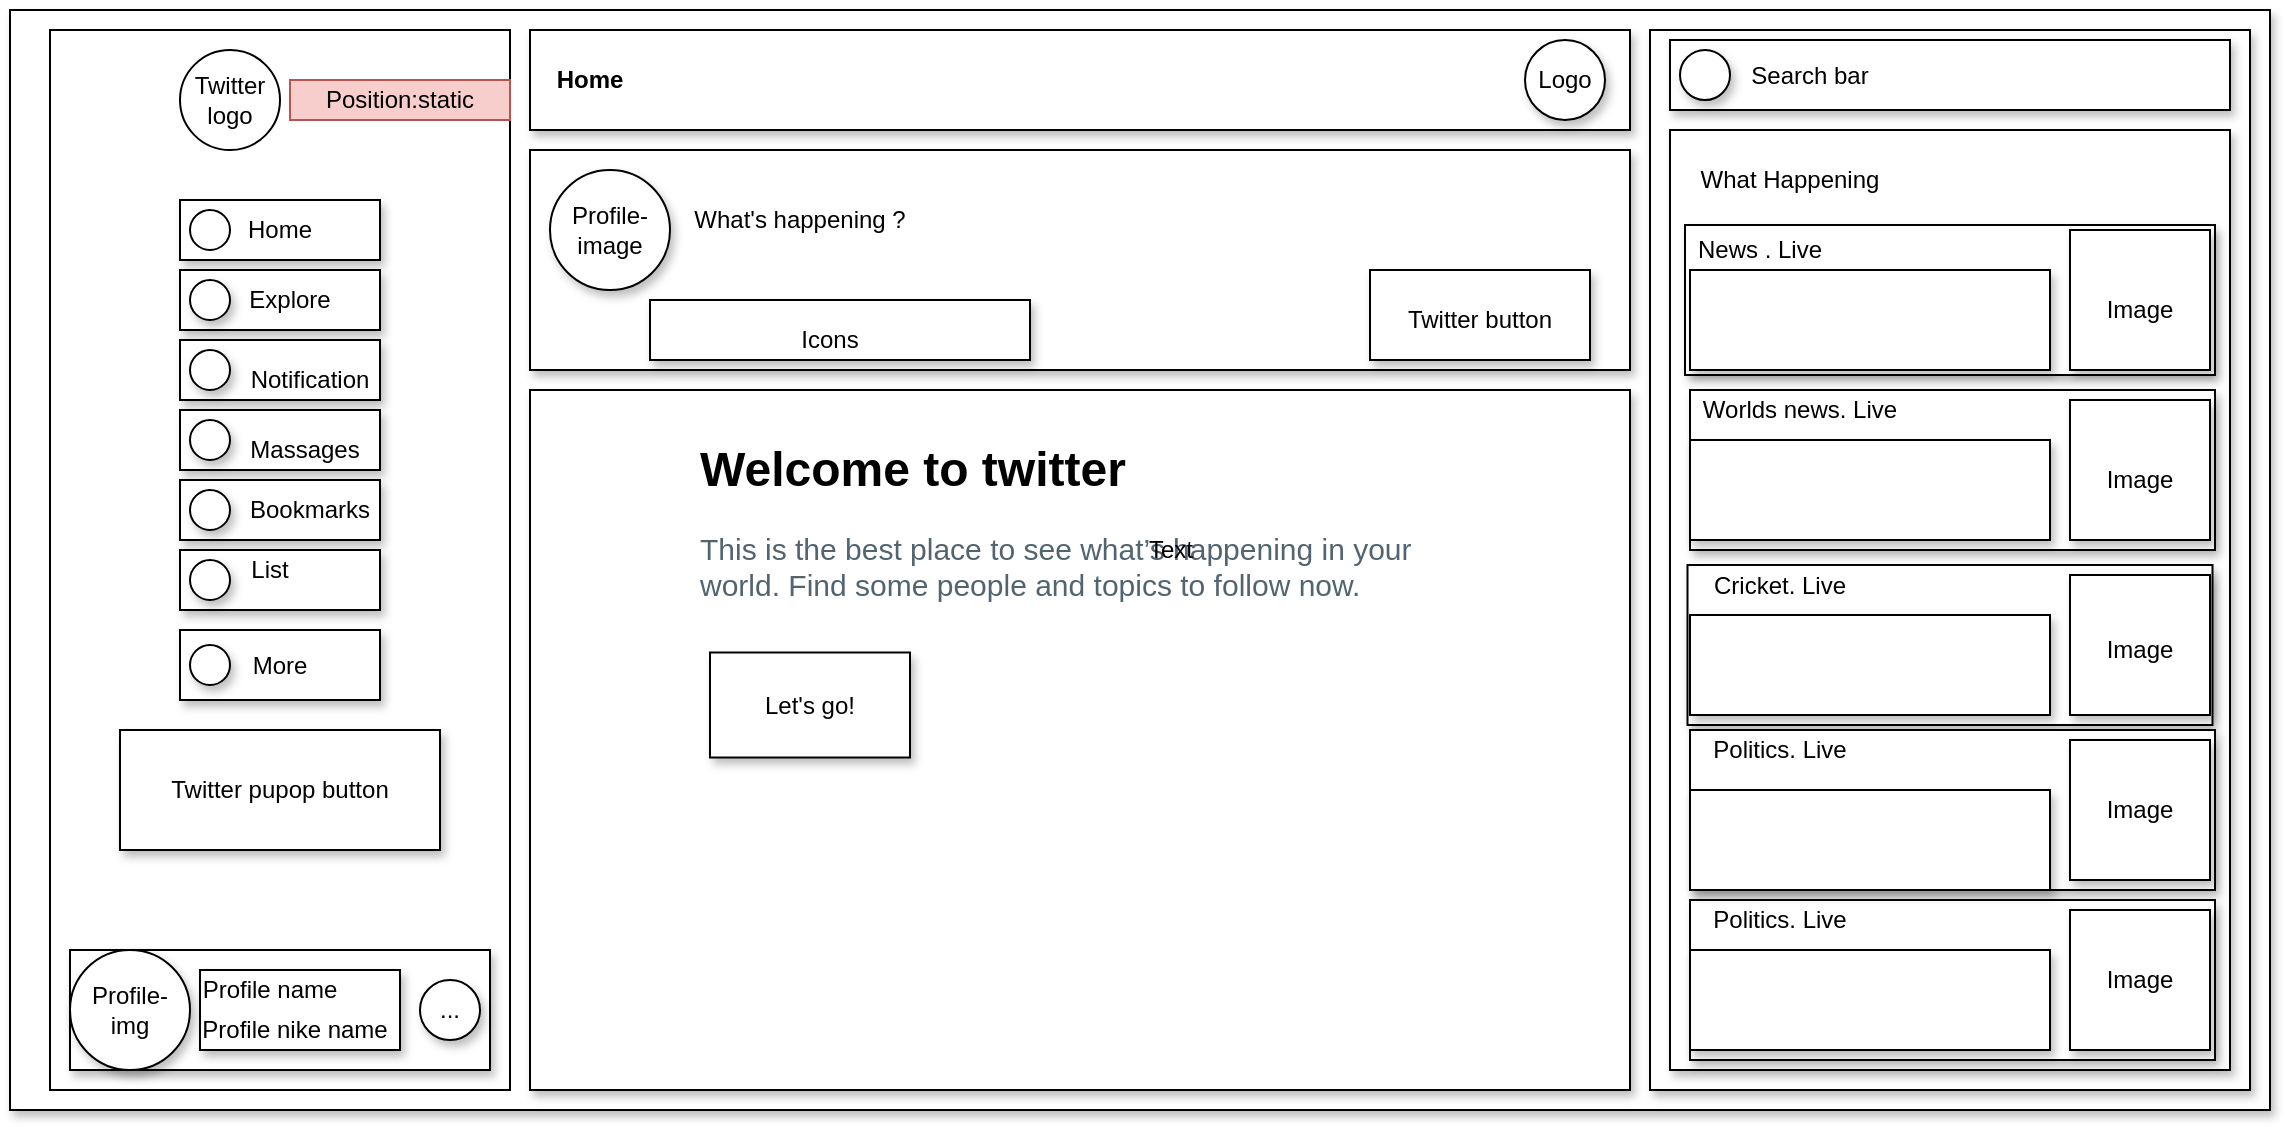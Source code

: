<mxfile version="13.9.9" type="device"><diagram id="SO1DcrtysciLqSmZRVe9" name="Page-1"><mxGraphModel dx="1750" dy="494" grid="1" gridSize="10" guides="1" tooltips="1" connect="1" arrows="1" fold="1" page="1" pageScale="1" pageWidth="850" pageHeight="1100" math="0" shadow="0"><root><mxCell id="0"/><mxCell id="1" parent="0"/><mxCell id="rLQfxY2SSWX19Y2m9WU7-1" value="" style="whiteSpace=wrap;html=1;shadow=1;" parent="1" vertex="1"><mxGeometry x="-450" y="20" width="1130" height="550" as="geometry"/></mxCell><mxCell id="rLQfxY2SSWX19Y2m9WU7-5" value="" style="whiteSpace=wrap;html=1;" parent="1" vertex="1"><mxGeometry x="-430" y="30" width="230" height="530" as="geometry"/></mxCell><mxCell id="rLQfxY2SSWX19Y2m9WU7-7" value="" style="ellipse;whiteSpace=wrap;html=1;aspect=fixed;" parent="1" vertex="1"><mxGeometry x="-365" y="40" width="50" height="50" as="geometry"/></mxCell><mxCell id="rLQfxY2SSWX19Y2m9WU7-8" value="Twitter logo" style="text;html=1;strokeColor=none;fillColor=none;align=center;verticalAlign=middle;whiteSpace=wrap;" parent="1" vertex="1"><mxGeometry x="-360" y="55" width="40" height="20" as="geometry"/></mxCell><mxCell id="rLQfxY2SSWX19Y2m9WU7-12" value="" style="whiteSpace=wrap;html=1;shadow=1;" parent="1" vertex="1"><mxGeometry x="-365" y="115" width="100" height="30" as="geometry"/></mxCell><mxCell id="rLQfxY2SSWX19Y2m9WU7-13" value="Home" style="text;html=1;strokeColor=none;fillColor=none;align=center;verticalAlign=middle;whiteSpace=wrap;" parent="1" vertex="1"><mxGeometry x="-335" y="120" width="40" height="20" as="geometry"/></mxCell><mxCell id="rLQfxY2SSWX19Y2m9WU7-14" value="" style="ellipse;whiteSpace=wrap;html=1;aspect=fixed;" parent="1" vertex="1"><mxGeometry x="-360" y="120" width="20" height="20" as="geometry"/></mxCell><mxCell id="rLQfxY2SSWX19Y2m9WU7-18" value="" style="whiteSpace=wrap;html=1;shadow=1;" parent="1" vertex="1"><mxGeometry x="-365" y="150" width="100" height="30" as="geometry"/></mxCell><mxCell id="rLQfxY2SSWX19Y2m9WU7-21" value="" style="ellipse;whiteSpace=wrap;html=1;aspect=fixed;shadow=1;" parent="1" vertex="1"><mxGeometry x="-360" y="155" width="20" height="20" as="geometry"/></mxCell><mxCell id="rLQfxY2SSWX19Y2m9WU7-22" value="Explore" style="text;html=1;strokeColor=none;fillColor=none;align=center;verticalAlign=middle;whiteSpace=wrap;shadow=1;" parent="1" vertex="1"><mxGeometry x="-330" y="155" width="40" height="20" as="geometry"/></mxCell><mxCell id="rLQfxY2SSWX19Y2m9WU7-25" value="" style="whiteSpace=wrap;html=1;shadow=1;" parent="1" vertex="1"><mxGeometry x="-365" y="185" width="100" height="30" as="geometry"/></mxCell><mxCell id="rLQfxY2SSWX19Y2m9WU7-27" value="" style="ellipse;whiteSpace=wrap;html=1;aspect=fixed;shadow=1;" parent="1" vertex="1"><mxGeometry x="-360" y="190" width="20" height="20" as="geometry"/></mxCell><mxCell id="rLQfxY2SSWX19Y2m9WU7-28" value="Notification" style="text;html=1;strokeColor=none;fillColor=none;align=center;verticalAlign=middle;whiteSpace=wrap;shadow=1;" parent="1" vertex="1"><mxGeometry x="-330" y="195" width="60" height="20" as="geometry"/></mxCell><mxCell id="rLQfxY2SSWX19Y2m9WU7-29" value="" style="whiteSpace=wrap;html=1;shadow=1;" parent="1" vertex="1"><mxGeometry x="-365" y="220" width="100" height="30" as="geometry"/></mxCell><mxCell id="rLQfxY2SSWX19Y2m9WU7-30" value="" style="ellipse;whiteSpace=wrap;html=1;aspect=fixed;shadow=1;" parent="1" vertex="1"><mxGeometry x="-360" y="225" width="20" height="20" as="geometry"/></mxCell><mxCell id="rLQfxY2SSWX19Y2m9WU7-31" value="Massages" style="text;html=1;strokeColor=none;fillColor=none;align=center;verticalAlign=middle;whiteSpace=wrap;shadow=1;" parent="1" vertex="1"><mxGeometry x="-330" y="230" width="55" height="20" as="geometry"/></mxCell><mxCell id="rLQfxY2SSWX19Y2m9WU7-32" value="" style="whiteSpace=wrap;html=1;shadow=1;" parent="1" vertex="1"><mxGeometry x="-365" y="255" width="100" height="30" as="geometry"/></mxCell><mxCell id="rLQfxY2SSWX19Y2m9WU7-33" value="" style="ellipse;whiteSpace=wrap;html=1;aspect=fixed;shadow=1;" parent="1" vertex="1"><mxGeometry x="-360" y="260" width="20" height="20" as="geometry"/></mxCell><mxCell id="rLQfxY2SSWX19Y2m9WU7-34" value="Bookmarks" style="text;html=1;strokeColor=none;fillColor=none;align=center;verticalAlign=middle;whiteSpace=wrap;shadow=1;" parent="1" vertex="1"><mxGeometry x="-330" y="260" width="60" height="20" as="geometry"/></mxCell><mxCell id="rLQfxY2SSWX19Y2m9WU7-37" value="" style="whiteSpace=wrap;html=1;shadow=1;" parent="1" vertex="1"><mxGeometry x="-365" y="290" width="100" height="30" as="geometry"/></mxCell><mxCell id="rLQfxY2SSWX19Y2m9WU7-38" value="" style="ellipse;whiteSpace=wrap;html=1;aspect=fixed;shadow=1;" parent="1" vertex="1"><mxGeometry x="-360" y="295" width="20" height="20" as="geometry"/></mxCell><mxCell id="rLQfxY2SSWX19Y2m9WU7-39" value="List" style="text;html=1;strokeColor=none;fillColor=none;align=center;verticalAlign=middle;whiteSpace=wrap;shadow=1;" parent="1" vertex="1"><mxGeometry x="-340" y="290" width="40" height="20" as="geometry"/></mxCell><mxCell id="rLQfxY2SSWX19Y2m9WU7-41" value="" style="ellipse;whiteSpace=wrap;html=1;aspect=fixed;shadow=1;" parent="1" vertex="1"><mxGeometry x="-360" y="337.5" width="20" height="20" as="geometry"/></mxCell><mxCell id="rLQfxY2SSWX19Y2m9WU7-44" value="" style="whiteSpace=wrap;html=1;shadow=1;" parent="1" vertex="1"><mxGeometry x="-365" y="330" width="100" height="35" as="geometry"/></mxCell><mxCell id="rLQfxY2SSWX19Y2m9WU7-45" value="" style="ellipse;whiteSpace=wrap;html=1;aspect=fixed;shadow=1;direction=south;" parent="1" vertex="1"><mxGeometry x="-360" y="337.5" width="20" height="20" as="geometry"/></mxCell><mxCell id="rLQfxY2SSWX19Y2m9WU7-47" value="More" style="text;html=1;strokeColor=none;fillColor=none;align=center;verticalAlign=middle;whiteSpace=wrap;shadow=1;" parent="1" vertex="1"><mxGeometry x="-335" y="337.5" width="40" height="20" as="geometry"/></mxCell><mxCell id="rLQfxY2SSWX19Y2m9WU7-48" value="" style="whiteSpace=wrap;html=1;shadow=1;" parent="1" vertex="1"><mxGeometry x="-190" y="30" width="550" height="50" as="geometry"/></mxCell><mxCell id="rLQfxY2SSWX19Y2m9WU7-49" value="&lt;b&gt;Home&lt;/b&gt;" style="text;html=1;strokeColor=none;fillColor=none;align=center;verticalAlign=middle;whiteSpace=wrap;shadow=1;" parent="1" vertex="1"><mxGeometry x="-180" y="45" width="40" height="20" as="geometry"/></mxCell><mxCell id="rLQfxY2SSWX19Y2m9WU7-50" value="" style="ellipse;whiteSpace=wrap;html=1;aspect=fixed;shadow=1;" parent="1" vertex="1"><mxGeometry x="307.5" y="35" width="40" height="40" as="geometry"/></mxCell><mxCell id="rLQfxY2SSWX19Y2m9WU7-51" value="Logo" style="text;html=1;strokeColor=none;fillColor=none;align=center;verticalAlign=middle;whiteSpace=wrap;shadow=1;" parent="1" vertex="1"><mxGeometry x="305" y="50" width="45" height="10" as="geometry"/></mxCell><mxCell id="rLQfxY2SSWX19Y2m9WU7-52" value="" style="whiteSpace=wrap;html=1;shadow=1;" parent="1" vertex="1"><mxGeometry x="370" y="30" width="300" height="530" as="geometry"/></mxCell><mxCell id="rLQfxY2SSWX19Y2m9WU7-53" value="" style="whiteSpace=wrap;html=1;shadow=1;" parent="1" vertex="1"><mxGeometry x="-395" y="380" width="160" height="60" as="geometry"/></mxCell><mxCell id="rLQfxY2SSWX19Y2m9WU7-54" value="Twitter pupop button" style="text;html=1;strokeColor=none;fillColor=none;align=center;verticalAlign=middle;whiteSpace=wrap;shadow=1;" parent="1" vertex="1"><mxGeometry x="-375" y="400" width="120" height="20" as="geometry"/></mxCell><mxCell id="rLQfxY2SSWX19Y2m9WU7-55" value="" style="whiteSpace=wrap;html=1;shadow=1;" parent="1" vertex="1"><mxGeometry x="-420" y="490" width="210" height="60" as="geometry"/></mxCell><mxCell id="rLQfxY2SSWX19Y2m9WU7-56" value="" style="ellipse;whiteSpace=wrap;html=1;aspect=fixed;shadow=1;" parent="1" vertex="1"><mxGeometry x="-420" y="490" width="60" height="60" as="geometry"/></mxCell><mxCell id="rLQfxY2SSWX19Y2m9WU7-57" value="Profile-img" style="text;html=1;strokeColor=none;fillColor=none;align=center;verticalAlign=middle;whiteSpace=wrap;shadow=1;" parent="1" vertex="1"><mxGeometry x="-410" y="510" width="40" height="20" as="geometry"/></mxCell><mxCell id="rLQfxY2SSWX19Y2m9WU7-58" value="" style="whiteSpace=wrap;html=1;shadow=1;" parent="1" vertex="1"><mxGeometry x="-355" y="500" width="100" height="40" as="geometry"/></mxCell><mxCell id="rLQfxY2SSWX19Y2m9WU7-59" value="Profile name" style="text;html=1;strokeColor=none;fillColor=none;align=center;verticalAlign=middle;whiteSpace=wrap;shadow=1;" parent="1" vertex="1"><mxGeometry x="-360" y="500" width="80" height="20" as="geometry"/></mxCell><mxCell id="rLQfxY2SSWX19Y2m9WU7-61" value="Profile nike name" style="text;html=1;strokeColor=none;fillColor=none;align=center;verticalAlign=middle;whiteSpace=wrap;shadow=1;" parent="1" vertex="1"><mxGeometry x="-355" y="520" width="95" height="20" as="geometry"/></mxCell><mxCell id="rLQfxY2SSWX19Y2m9WU7-64" value="" style="whiteSpace=wrap;html=1;shadow=1;" parent="1" vertex="1"><mxGeometry x="-190" y="90" width="550" height="110" as="geometry"/></mxCell><mxCell id="rLQfxY2SSWX19Y2m9WU7-65" value="Profile-image" style="ellipse;whiteSpace=wrap;html=1;aspect=fixed;shadow=1;" parent="1" vertex="1"><mxGeometry x="-180" y="100" width="60" height="60" as="geometry"/></mxCell><mxCell id="rLQfxY2SSWX19Y2m9WU7-66" value="" style="whiteSpace=wrap;html=1;shadow=1;" parent="1" vertex="1"><mxGeometry x="-130" y="165" width="190" height="30" as="geometry"/></mxCell><mxCell id="rLQfxY2SSWX19Y2m9WU7-67" value="Icons" style="text;html=1;strokeColor=none;fillColor=none;align=center;verticalAlign=middle;whiteSpace=wrap;shadow=1;" parent="1" vertex="1"><mxGeometry x="-60" y="175" width="40" height="20" as="geometry"/></mxCell><mxCell id="rLQfxY2SSWX19Y2m9WU7-68" value="What's happening ?" style="text;html=1;strokeColor=none;fillColor=none;align=center;verticalAlign=middle;whiteSpace=wrap;shadow=1;" parent="1" vertex="1"><mxGeometry x="-110" y="115" width="110" height="20" as="geometry"/></mxCell><mxCell id="rLQfxY2SSWX19Y2m9WU7-71" value="" style="whiteSpace=wrap;html=1;shadow=1;" parent="1" vertex="1"><mxGeometry x="230" y="150" width="110" height="45" as="geometry"/></mxCell><mxCell id="rLQfxY2SSWX19Y2m9WU7-72" value="Twitter button" style="text;html=1;strokeColor=none;fillColor=none;align=center;verticalAlign=middle;whiteSpace=wrap;shadow=1;" parent="1" vertex="1"><mxGeometry x="240" y="165" width="90" height="20" as="geometry"/></mxCell><mxCell id="rLQfxY2SSWX19Y2m9WU7-73" value="" style="whiteSpace=wrap;html=1;shadow=1;" parent="1" vertex="1"><mxGeometry x="-190" y="210" width="550" height="350" as="geometry"/></mxCell><mxCell id="rLQfxY2SSWX19Y2m9WU7-74" value="&lt;h1&gt;Welcome to twitter&lt;/h1&gt;&lt;p&gt;&lt;span style=&quot;color: rgb(83 , 100 , 113) ; font-family: &amp;#34;twitterchirp&amp;#34; , , &amp;#34;blinkmacsystemfont&amp;#34; , &amp;#34;segoe ui&amp;#34; , &amp;#34;roboto&amp;#34; , &amp;#34;helvetica&amp;#34; , &amp;#34;arial&amp;#34; , sans-serif ; font-size: 15px ; background-color: rgb(255 , 255 , 255)&quot;&gt;This is the best place to see what’s happening in your world. Find some people and topics to follow now.&lt;/span&gt;&lt;br&gt;&lt;/p&gt;" style="text;html=1;strokeColor=none;fillColor=none;spacing=5;spacingTop=-20;whiteSpace=wrap;overflow=hidden;shadow=1;" parent="1" vertex="1"><mxGeometry x="-110" y="230" width="370" height="120" as="geometry"/></mxCell><mxCell id="rLQfxY2SSWX19Y2m9WU7-75" value="" style="whiteSpace=wrap;html=1;shadow=1;" parent="1" vertex="1"><mxGeometry x="-100" y="341.25" width="100" height="52.5" as="geometry"/></mxCell><mxCell id="rLQfxY2SSWX19Y2m9WU7-76" value="Let's go!" style="text;html=1;strokeColor=none;fillColor=none;align=center;verticalAlign=middle;whiteSpace=wrap;shadow=1;" parent="1" vertex="1"><mxGeometry x="-80" y="357.5" width="60" height="20" as="geometry"/></mxCell><mxCell id="rLQfxY2SSWX19Y2m9WU7-77" value="" style="whiteSpace=wrap;html=1;shadow=1;" parent="1" vertex="1"><mxGeometry x="380" y="35" width="280" height="35" as="geometry"/></mxCell><mxCell id="rLQfxY2SSWX19Y2m9WU7-78" value="" style="ellipse;whiteSpace=wrap;html=1;aspect=fixed;shadow=1;" parent="1" vertex="1"><mxGeometry x="385" y="40" width="25" height="25" as="geometry"/></mxCell><mxCell id="rLQfxY2SSWX19Y2m9WU7-79" value="Search bar" style="text;html=1;strokeColor=none;fillColor=none;align=center;verticalAlign=middle;whiteSpace=wrap;shadow=1;" parent="1" vertex="1"><mxGeometry x="400" y="42.5" width="100" height="20" as="geometry"/></mxCell><mxCell id="rLQfxY2SSWX19Y2m9WU7-80" value="" style="whiteSpace=wrap;html=1;shadow=1;" parent="1" vertex="1"><mxGeometry x="380" y="80" width="280" height="470" as="geometry"/></mxCell><mxCell id="rLQfxY2SSWX19Y2m9WU7-81" value="What Happening" style="text;html=1;strokeColor=none;fillColor=none;align=center;verticalAlign=middle;whiteSpace=wrap;shadow=1;" parent="1" vertex="1"><mxGeometry x="385" y="95" width="110" height="20" as="geometry"/></mxCell><mxCell id="rLQfxY2SSWX19Y2m9WU7-82" value="Text" style="text;html=1;resizable=0;autosize=1;align=center;verticalAlign=middle;points=[];fillColor=none;strokeColor=none;shadow=1;" parent="1" vertex="1"><mxGeometry x="110" y="280" width="40" height="20" as="geometry"/></mxCell><mxCell id="rLQfxY2SSWX19Y2m9WU7-84" value="" style="ellipse;whiteSpace=wrap;html=1;aspect=fixed;shadow=1;" parent="1" vertex="1"><mxGeometry x="-245" y="505" width="30" height="30" as="geometry"/></mxCell><mxCell id="rLQfxY2SSWX19Y2m9WU7-85" value="..." style="text;html=1;strokeColor=none;fillColor=none;align=center;verticalAlign=middle;whiteSpace=wrap;shadow=1;" parent="1" vertex="1"><mxGeometry x="-250" y="510" width="40" height="20" as="geometry"/></mxCell><mxCell id="rLQfxY2SSWX19Y2m9WU7-86" value="" style="whiteSpace=wrap;html=1;shadow=1;" parent="1" vertex="1"><mxGeometry x="387.5" y="127.5" width="265" height="75" as="geometry"/></mxCell><mxCell id="rLQfxY2SSWX19Y2m9WU7-89" value="" style="whiteSpace=wrap;html=1;shadow=1;" parent="1" vertex="1"><mxGeometry x="390" y="210" width="262.5" height="80" as="geometry"/></mxCell><mxCell id="rLQfxY2SSWX19Y2m9WU7-90" value="" style="whiteSpace=wrap;html=1;shadow=1;" parent="1" vertex="1"><mxGeometry x="388.75" y="297.5" width="262.5" height="80" as="geometry"/></mxCell><mxCell id="rLQfxY2SSWX19Y2m9WU7-92" value="" style="whiteSpace=wrap;html=1;shadow=1;" parent="1" vertex="1"><mxGeometry x="390" y="380" width="262.5" height="80" as="geometry"/></mxCell><mxCell id="rLQfxY2SSWX19Y2m9WU7-94" value="" style="whiteSpace=wrap;html=1;shadow=1;" parent="1" vertex="1"><mxGeometry x="390" y="465" width="262.5" height="80" as="geometry"/></mxCell><mxCell id="rLQfxY2SSWX19Y2m9WU7-96" value="News . Live" style="text;html=1;strokeColor=none;fillColor=none;align=center;verticalAlign=middle;whiteSpace=wrap;shadow=1;" parent="1" vertex="1"><mxGeometry x="390" y="130" width="70" height="20" as="geometry"/></mxCell><mxCell id="rLQfxY2SSWX19Y2m9WU7-98" value="" style="whiteSpace=wrap;html=1;shadow=1;" parent="1" vertex="1"><mxGeometry x="390" y="150" width="180" height="50" as="geometry"/></mxCell><mxCell id="rLQfxY2SSWX19Y2m9WU7-99" value="" style="whiteSpace=wrap;html=1;aspect=fixed;shadow=1;" parent="1" vertex="1"><mxGeometry x="580" y="130" width="70" height="70" as="geometry"/></mxCell><mxCell id="rLQfxY2SSWX19Y2m9WU7-101" value="" style="whiteSpace=wrap;html=1;shadow=1;" parent="1" vertex="1"><mxGeometry x="390" y="235" width="180" height="50" as="geometry"/></mxCell><mxCell id="rLQfxY2SSWX19Y2m9WU7-102" value="" style="whiteSpace=wrap;html=1;aspect=fixed;shadow=1;" parent="1" vertex="1"><mxGeometry x="580" y="215" width="70" height="70" as="geometry"/></mxCell><mxCell id="rLQfxY2SSWX19Y2m9WU7-103" value="Worlds news. Live" style="text;html=1;strokeColor=none;fillColor=none;align=center;verticalAlign=middle;whiteSpace=wrap;shadow=1;" parent="1" vertex="1"><mxGeometry x="385" y="210" width="120" height="20" as="geometry"/></mxCell><mxCell id="rLQfxY2SSWX19Y2m9WU7-104" value="" style="whiteSpace=wrap;html=1;shadow=1;" parent="1" vertex="1"><mxGeometry x="390" y="322.5" width="180" height="50" as="geometry"/></mxCell><mxCell id="rLQfxY2SSWX19Y2m9WU7-105" value="" style="whiteSpace=wrap;html=1;aspect=fixed;shadow=1;" parent="1" vertex="1"><mxGeometry x="580" y="302.5" width="70" height="70" as="geometry"/></mxCell><mxCell id="rLQfxY2SSWX19Y2m9WU7-106" value="Cricket. Live" style="text;html=1;strokeColor=none;fillColor=none;align=center;verticalAlign=middle;whiteSpace=wrap;shadow=1;" parent="1" vertex="1"><mxGeometry x="400" y="297.5" width="70" height="20" as="geometry"/></mxCell><mxCell id="rLQfxY2SSWX19Y2m9WU7-107" value="" style="whiteSpace=wrap;html=1;shadow=1;" parent="1" vertex="1"><mxGeometry x="390" y="410" width="180" height="50" as="geometry"/></mxCell><mxCell id="rLQfxY2SSWX19Y2m9WU7-108" value="Politics. Live" style="text;html=1;strokeColor=none;fillColor=none;align=center;verticalAlign=middle;whiteSpace=wrap;shadow=1;" parent="1" vertex="1"><mxGeometry x="400" y="380" width="70" height="20" as="geometry"/></mxCell><mxCell id="rLQfxY2SSWX19Y2m9WU7-109" value="" style="whiteSpace=wrap;html=1;aspect=fixed;shadow=1;" parent="1" vertex="1"><mxGeometry x="580" y="385" width="70" height="70" as="geometry"/></mxCell><mxCell id="rLQfxY2SSWX19Y2m9WU7-110" value="" style="whiteSpace=wrap;html=1;shadow=1;" parent="1" vertex="1"><mxGeometry x="390" y="490" width="180" height="50" as="geometry"/></mxCell><mxCell id="rLQfxY2SSWX19Y2m9WU7-111" value="Politics. Live" style="text;html=1;strokeColor=none;fillColor=none;align=center;verticalAlign=middle;whiteSpace=wrap;shadow=1;" parent="1" vertex="1"><mxGeometry x="400" y="465" width="70" height="20" as="geometry"/></mxCell><mxCell id="rLQfxY2SSWX19Y2m9WU7-112" value="" style="whiteSpace=wrap;html=1;aspect=fixed;shadow=1;" parent="1" vertex="1"><mxGeometry x="580" y="470" width="70" height="70" as="geometry"/></mxCell><mxCell id="rLQfxY2SSWX19Y2m9WU7-113" value="Image" style="text;html=1;strokeColor=none;fillColor=none;align=center;verticalAlign=middle;whiteSpace=wrap;shadow=1;" parent="1" vertex="1"><mxGeometry x="595" y="160" width="40" height="20" as="geometry"/></mxCell><mxCell id="rLQfxY2SSWX19Y2m9WU7-114" value="Image" style="text;html=1;strokeColor=none;fillColor=none;align=center;verticalAlign=middle;whiteSpace=wrap;shadow=1;" parent="1" vertex="1"><mxGeometry x="595" y="245" width="40" height="20" as="geometry"/></mxCell><mxCell id="rLQfxY2SSWX19Y2m9WU7-116" value="Image" style="text;html=1;strokeColor=none;fillColor=none;align=center;verticalAlign=middle;whiteSpace=wrap;shadow=1;" parent="1" vertex="1"><mxGeometry x="595" y="410" width="40" height="20" as="geometry"/></mxCell><mxCell id="rLQfxY2SSWX19Y2m9WU7-118" value="Image" style="text;html=1;strokeColor=none;fillColor=none;align=center;verticalAlign=middle;whiteSpace=wrap;shadow=1;" parent="1" vertex="1"><mxGeometry x="595" y="330" width="40" height="20" as="geometry"/></mxCell><mxCell id="rLQfxY2SSWX19Y2m9WU7-120" value="Image" style="text;html=1;strokeColor=none;fillColor=none;align=center;verticalAlign=middle;whiteSpace=wrap;shadow=1;" parent="1" vertex="1"><mxGeometry x="595" y="495" width="40" height="20" as="geometry"/></mxCell><mxCell id="ohLROC9MVL5coIEZ1fYN-2" value="Position:static" style="text;html=1;strokeColor=#b85450;fillColor=#f8cecc;align=center;verticalAlign=middle;whiteSpace=wrap;" vertex="1" parent="1"><mxGeometry x="-310" y="55" width="110" height="20" as="geometry"/></mxCell></root></mxGraphModel></diagram></mxfile>
